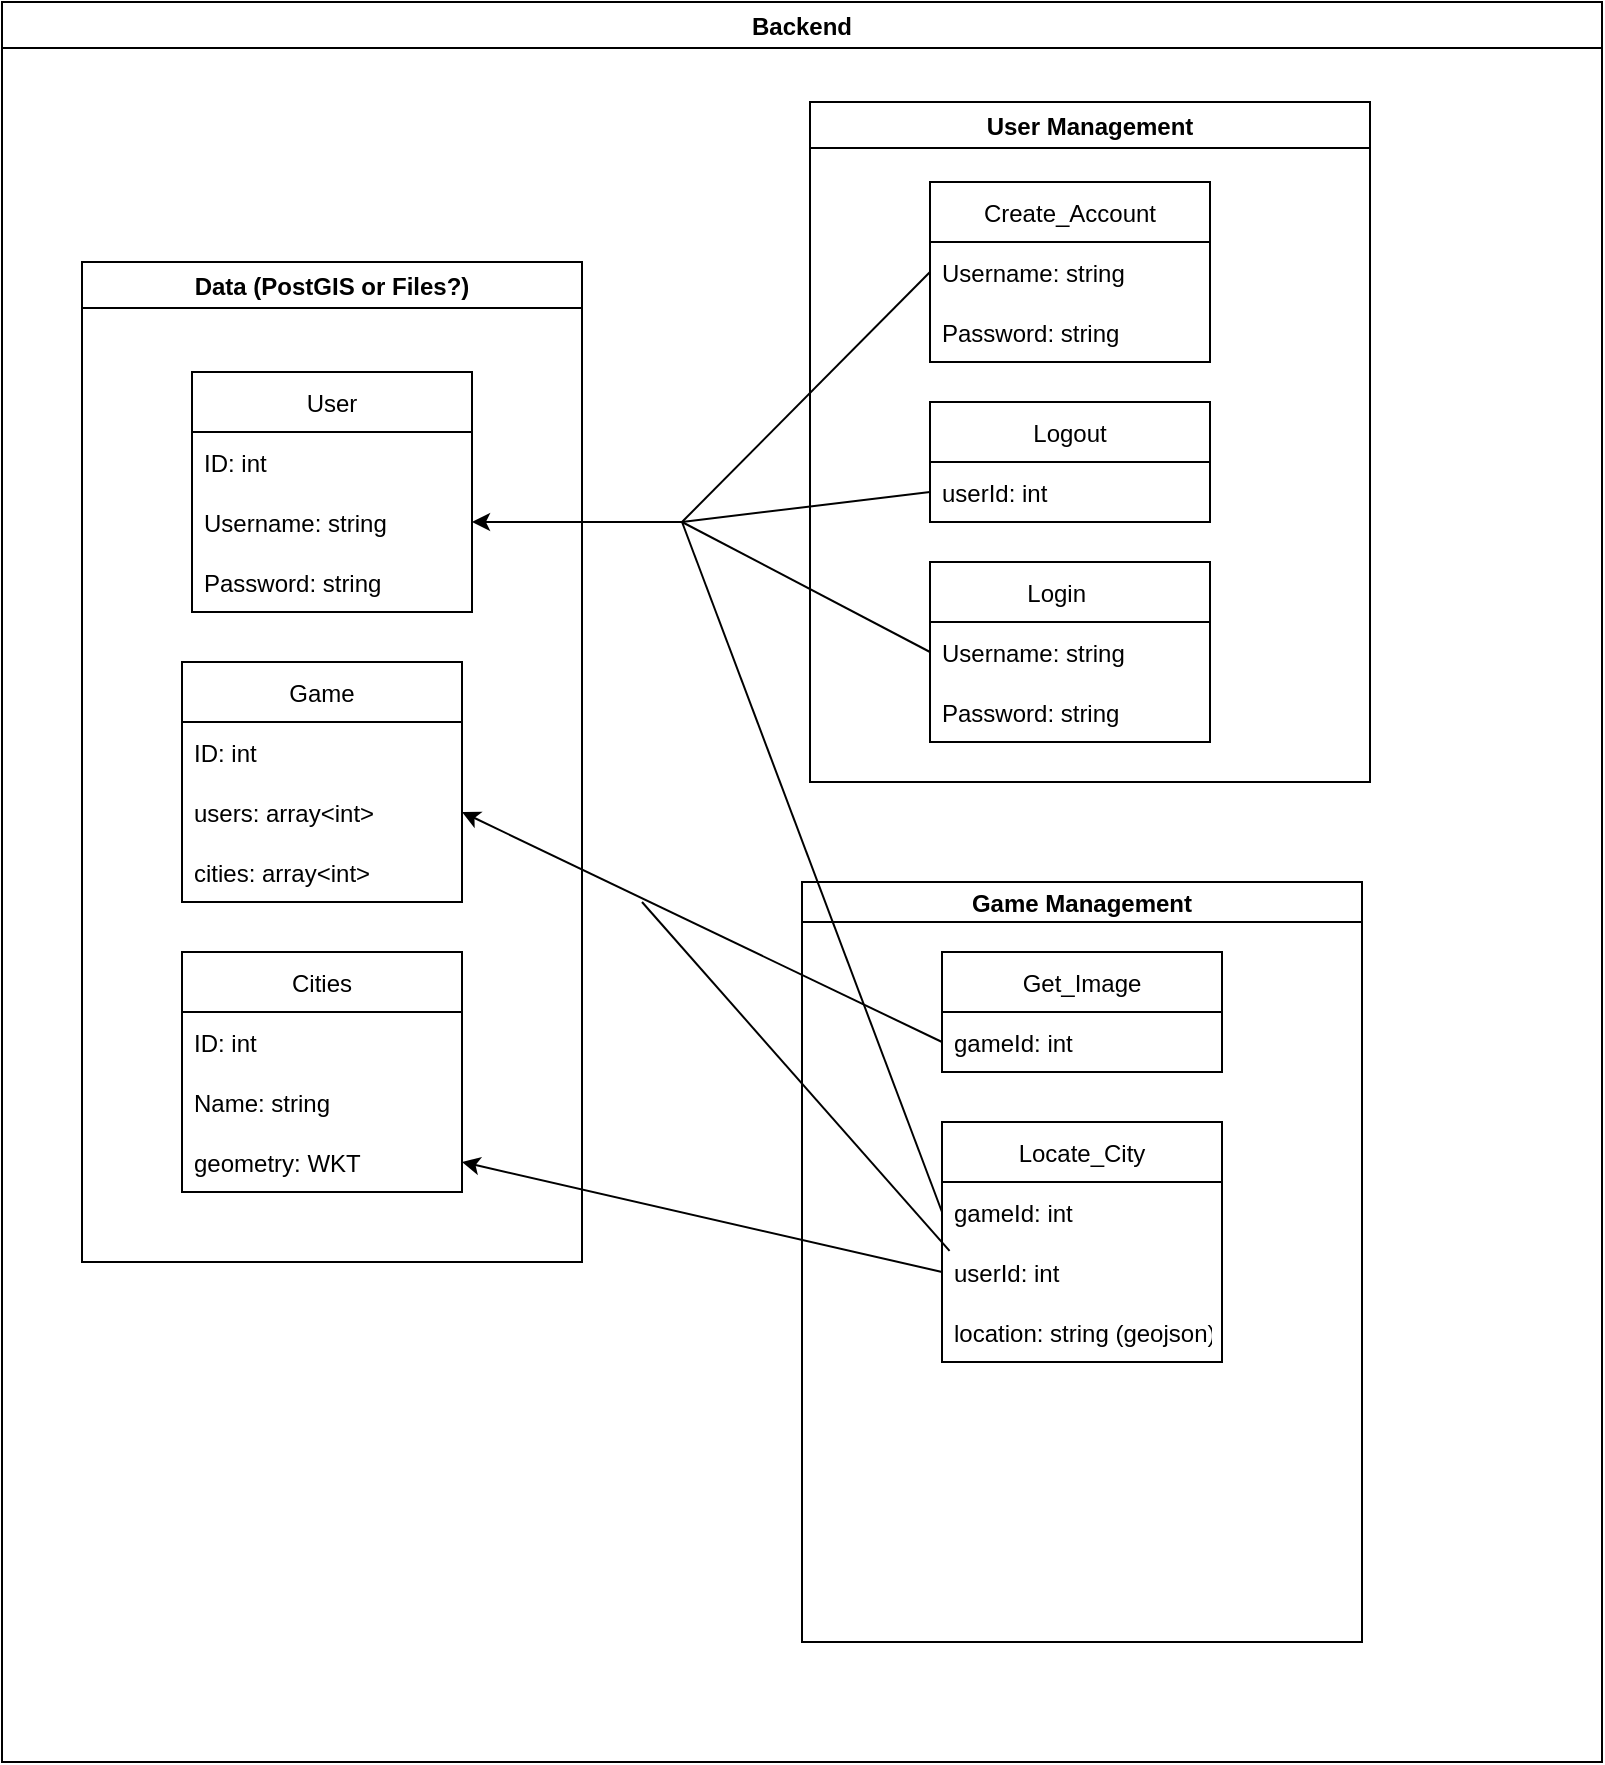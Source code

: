 <mxfile version="16.6.3" type="device"><diagram id="C5RBs43oDa-KdzZeNtuy" name="Page-1"><mxGraphModel dx="1588" dy="2102" grid="1" gridSize="10" guides="1" tooltips="1" connect="1" arrows="1" fold="1" page="1" pageScale="1" pageWidth="827" pageHeight="1169" math="0" shadow="0"><root><mxCell id="WIyWlLk6GJQsqaUBKTNV-0"/><mxCell id="WIyWlLk6GJQsqaUBKTNV-1" parent="WIyWlLk6GJQsqaUBKTNV-0"/><mxCell id="Ep0EmLYap4wZpIh2G7Aq-14" value="User Management" style="swimlane;" vertex="1" parent="WIyWlLk6GJQsqaUBKTNV-1"><mxGeometry x="414" y="40" width="280" height="340" as="geometry"/></mxCell><mxCell id="Ep0EmLYap4wZpIh2G7Aq-9" value="Login    " style="swimlane;fontStyle=0;childLayout=stackLayout;horizontal=1;startSize=30;horizontalStack=0;resizeParent=1;resizeParentMax=0;resizeLast=0;collapsible=1;marginBottom=0;" vertex="1" parent="Ep0EmLYap4wZpIh2G7Aq-14"><mxGeometry x="60" y="230" width="140" height="90" as="geometry"/></mxCell><mxCell id="Ep0EmLYap4wZpIh2G7Aq-10" value="Username: string" style="text;strokeColor=none;fillColor=none;align=left;verticalAlign=middle;spacingLeft=4;spacingRight=4;overflow=hidden;points=[[0,0.5],[1,0.5]];portConstraint=eastwest;rotatable=0;" vertex="1" parent="Ep0EmLYap4wZpIh2G7Aq-9"><mxGeometry y="30" width="140" height="30" as="geometry"/></mxCell><mxCell id="Ep0EmLYap4wZpIh2G7Aq-11" value="Password: string" style="text;strokeColor=none;fillColor=none;align=left;verticalAlign=middle;spacingLeft=4;spacingRight=4;overflow=hidden;points=[[0,0.5],[1,0.5]];portConstraint=eastwest;rotatable=0;" vertex="1" parent="Ep0EmLYap4wZpIh2G7Aq-9"><mxGeometry y="60" width="140" height="30" as="geometry"/></mxCell><mxCell id="Ep0EmLYap4wZpIh2G7Aq-5" value="Logout" style="swimlane;fontStyle=0;childLayout=stackLayout;horizontal=1;startSize=30;horizontalStack=0;resizeParent=1;resizeParentMax=0;resizeLast=0;collapsible=1;marginBottom=0;" vertex="1" parent="Ep0EmLYap4wZpIh2G7Aq-14"><mxGeometry x="60" y="150" width="140" height="60" as="geometry"/></mxCell><mxCell id="Ep0EmLYap4wZpIh2G7Aq-7" value="userId: int" style="text;strokeColor=none;fillColor=none;align=left;verticalAlign=middle;spacingLeft=4;spacingRight=4;overflow=hidden;points=[[0,0.5],[1,0.5]];portConstraint=eastwest;rotatable=0;" vertex="1" parent="Ep0EmLYap4wZpIh2G7Aq-5"><mxGeometry y="30" width="140" height="30" as="geometry"/></mxCell><mxCell id="Ep0EmLYap4wZpIh2G7Aq-1" value="Create_Account" style="swimlane;fontStyle=0;childLayout=stackLayout;horizontal=1;startSize=30;horizontalStack=0;resizeParent=1;resizeParentMax=0;resizeLast=0;collapsible=1;marginBottom=0;" vertex="1" parent="Ep0EmLYap4wZpIh2G7Aq-14"><mxGeometry x="60" y="40" width="140" height="90" as="geometry"/></mxCell><mxCell id="Ep0EmLYap4wZpIh2G7Aq-2" value="Username: string" style="text;strokeColor=none;fillColor=none;align=left;verticalAlign=middle;spacingLeft=4;spacingRight=4;overflow=hidden;points=[[0,0.5],[1,0.5]];portConstraint=eastwest;rotatable=0;" vertex="1" parent="Ep0EmLYap4wZpIh2G7Aq-1"><mxGeometry y="30" width="140" height="30" as="geometry"/></mxCell><mxCell id="Ep0EmLYap4wZpIh2G7Aq-3" value="Password: string" style="text;strokeColor=none;fillColor=none;align=left;verticalAlign=middle;spacingLeft=4;spacingRight=4;overflow=hidden;points=[[0,0.5],[1,0.5]];portConstraint=eastwest;rotatable=0;" vertex="1" parent="Ep0EmLYap4wZpIh2G7Aq-1"><mxGeometry y="60" width="140" height="30" as="geometry"/></mxCell><mxCell id="Ep0EmLYap4wZpIh2G7Aq-20" value="Data (PostGIS or Files?)" style="swimlane;" vertex="1" parent="WIyWlLk6GJQsqaUBKTNV-1"><mxGeometry x="50" y="120" width="250" height="500" as="geometry"/></mxCell><mxCell id="Ep0EmLYap4wZpIh2G7Aq-21" value="User" style="swimlane;fontStyle=0;childLayout=stackLayout;horizontal=1;startSize=30;horizontalStack=0;resizeParent=1;resizeParentMax=0;resizeLast=0;collapsible=1;marginBottom=0;" vertex="1" parent="Ep0EmLYap4wZpIh2G7Aq-20"><mxGeometry x="55" y="55" width="140" height="120" as="geometry"/></mxCell><mxCell id="Ep0EmLYap4wZpIh2G7Aq-22" value="ID: int" style="text;strokeColor=none;fillColor=none;align=left;verticalAlign=middle;spacingLeft=4;spacingRight=4;overflow=hidden;points=[[0,0.5],[1,0.5]];portConstraint=eastwest;rotatable=0;" vertex="1" parent="Ep0EmLYap4wZpIh2G7Aq-21"><mxGeometry y="30" width="140" height="30" as="geometry"/></mxCell><mxCell id="Ep0EmLYap4wZpIh2G7Aq-23" value="Username: string" style="text;strokeColor=none;fillColor=none;align=left;verticalAlign=middle;spacingLeft=4;spacingRight=4;overflow=hidden;points=[[0,0.5],[1,0.5]];portConstraint=eastwest;rotatable=0;" vertex="1" parent="Ep0EmLYap4wZpIh2G7Aq-21"><mxGeometry y="60" width="140" height="30" as="geometry"/></mxCell><mxCell id="Ep0EmLYap4wZpIh2G7Aq-24" value="Password: string" style="text;strokeColor=none;fillColor=none;align=left;verticalAlign=middle;spacingLeft=4;spacingRight=4;overflow=hidden;points=[[0,0.5],[1,0.5]];portConstraint=eastwest;rotatable=0;" vertex="1" parent="Ep0EmLYap4wZpIh2G7Aq-21"><mxGeometry y="90" width="140" height="30" as="geometry"/></mxCell><mxCell id="Ep0EmLYap4wZpIh2G7Aq-26" value="Game" style="swimlane;fontStyle=0;childLayout=stackLayout;horizontal=1;startSize=30;horizontalStack=0;resizeParent=1;resizeParentMax=0;resizeLast=0;collapsible=1;marginBottom=0;" vertex="1" parent="Ep0EmLYap4wZpIh2G7Aq-20"><mxGeometry x="50" y="200" width="140" height="120" as="geometry"/></mxCell><mxCell id="Ep0EmLYap4wZpIh2G7Aq-27" value="ID: int" style="text;strokeColor=none;fillColor=none;align=left;verticalAlign=middle;spacingLeft=4;spacingRight=4;overflow=hidden;points=[[0,0.5],[1,0.5]];portConstraint=eastwest;rotatable=0;" vertex="1" parent="Ep0EmLYap4wZpIh2G7Aq-26"><mxGeometry y="30" width="140" height="30" as="geometry"/></mxCell><mxCell id="Ep0EmLYap4wZpIh2G7Aq-28" value="users: array&lt;int&gt;" style="text;strokeColor=none;fillColor=none;align=left;verticalAlign=middle;spacingLeft=4;spacingRight=4;overflow=hidden;points=[[0,0.5],[1,0.5]];portConstraint=eastwest;rotatable=0;" vertex="1" parent="Ep0EmLYap4wZpIh2G7Aq-26"><mxGeometry y="60" width="140" height="30" as="geometry"/></mxCell><mxCell id="Ep0EmLYap4wZpIh2G7Aq-29" value="cities: array&lt;int&gt;" style="text;strokeColor=none;fillColor=none;align=left;verticalAlign=middle;spacingLeft=4;spacingRight=4;overflow=hidden;points=[[0,0.5],[1,0.5]];portConstraint=eastwest;rotatable=0;" vertex="1" parent="Ep0EmLYap4wZpIh2G7Aq-26"><mxGeometry y="90" width="140" height="30" as="geometry"/></mxCell><mxCell id="Ep0EmLYap4wZpIh2G7Aq-30" value="Cities" style="swimlane;fontStyle=0;childLayout=stackLayout;horizontal=1;startSize=30;horizontalStack=0;resizeParent=1;resizeParentMax=0;resizeLast=0;collapsible=1;marginBottom=0;" vertex="1" parent="Ep0EmLYap4wZpIh2G7Aq-20"><mxGeometry x="50" y="345" width="140" height="120" as="geometry"/></mxCell><mxCell id="Ep0EmLYap4wZpIh2G7Aq-31" value="ID: int" style="text;strokeColor=none;fillColor=none;align=left;verticalAlign=middle;spacingLeft=4;spacingRight=4;overflow=hidden;points=[[0,0.5],[1,0.5]];portConstraint=eastwest;rotatable=0;" vertex="1" parent="Ep0EmLYap4wZpIh2G7Aq-30"><mxGeometry y="30" width="140" height="30" as="geometry"/></mxCell><mxCell id="Ep0EmLYap4wZpIh2G7Aq-32" value="Name: string" style="text;strokeColor=none;fillColor=none;align=left;verticalAlign=middle;spacingLeft=4;spacingRight=4;overflow=hidden;points=[[0,0.5],[1,0.5]];portConstraint=eastwest;rotatable=0;" vertex="1" parent="Ep0EmLYap4wZpIh2G7Aq-30"><mxGeometry y="60" width="140" height="30" as="geometry"/></mxCell><mxCell id="Ep0EmLYap4wZpIh2G7Aq-33" value="geometry: WKT" style="text;strokeColor=none;fillColor=none;align=left;verticalAlign=middle;spacingLeft=4;spacingRight=4;overflow=hidden;points=[[0,0.5],[1,0.5]];portConstraint=eastwest;rotatable=0;" vertex="1" parent="Ep0EmLYap4wZpIh2G7Aq-30"><mxGeometry y="90" width="140" height="30" as="geometry"/></mxCell><mxCell id="Ep0EmLYap4wZpIh2G7Aq-34" value="Game Management" style="swimlane;startSize=20;" vertex="1" parent="WIyWlLk6GJQsqaUBKTNV-1"><mxGeometry x="410" y="430" width="280" height="380" as="geometry"/></mxCell><mxCell id="Ep0EmLYap4wZpIh2G7Aq-40" value="Locate_City" style="swimlane;fontStyle=0;childLayout=stackLayout;horizontal=1;startSize=30;horizontalStack=0;resizeParent=1;resizeParentMax=0;resizeLast=0;collapsible=1;marginBottom=0;" vertex="1" parent="Ep0EmLYap4wZpIh2G7Aq-34"><mxGeometry x="70" y="120" width="140" height="120" as="geometry"/></mxCell><mxCell id="Ep0EmLYap4wZpIh2G7Aq-41" value="gameId: int" style="text;strokeColor=none;fillColor=none;align=left;verticalAlign=middle;spacingLeft=4;spacingRight=4;overflow=hidden;points=[[0,0.5],[1,0.5]];portConstraint=eastwest;rotatable=0;" vertex="1" parent="Ep0EmLYap4wZpIh2G7Aq-40"><mxGeometry y="30" width="140" height="30" as="geometry"/></mxCell><mxCell id="Ep0EmLYap4wZpIh2G7Aq-42" value="userId: int" style="text;strokeColor=none;fillColor=none;align=left;verticalAlign=middle;spacingLeft=4;spacingRight=4;overflow=hidden;points=[[0,0.5],[1,0.5]];portConstraint=eastwest;rotatable=0;" vertex="1" parent="Ep0EmLYap4wZpIh2G7Aq-40"><mxGeometry y="60" width="140" height="30" as="geometry"/></mxCell><mxCell id="Ep0EmLYap4wZpIh2G7Aq-43" value="location: string (geojson)" style="text;strokeColor=none;fillColor=none;align=left;verticalAlign=middle;spacingLeft=4;spacingRight=4;overflow=hidden;points=[[0,0.5],[1,0.5]];portConstraint=eastwest;rotatable=0;" vertex="1" parent="Ep0EmLYap4wZpIh2G7Aq-40"><mxGeometry y="90" width="140" height="30" as="geometry"/></mxCell><mxCell id="Ep0EmLYap4wZpIh2G7Aq-44" value="Backend" style="swimlane;" vertex="1" parent="WIyWlLk6GJQsqaUBKTNV-1"><mxGeometry x="10" y="-10" width="800" height="880" as="geometry"/></mxCell><mxCell id="Ep0EmLYap4wZpIh2G7Aq-15" value="Get_Image" style="swimlane;fontStyle=0;childLayout=stackLayout;horizontal=1;startSize=30;horizontalStack=0;resizeParent=1;resizeParentMax=0;resizeLast=0;collapsible=1;marginBottom=0;" vertex="1" parent="Ep0EmLYap4wZpIh2G7Aq-44"><mxGeometry x="470" y="475" width="140" height="60" as="geometry"/></mxCell><mxCell id="Ep0EmLYap4wZpIh2G7Aq-16" value="gameId: int" style="text;strokeColor=none;fillColor=none;align=left;verticalAlign=middle;spacingLeft=4;spacingRight=4;overflow=hidden;points=[[0,0.5],[1,0.5]];portConstraint=eastwest;rotatable=0;" vertex="1" parent="Ep0EmLYap4wZpIh2G7Aq-15"><mxGeometry y="30" width="140" height="30" as="geometry"/></mxCell><mxCell id="Ep0EmLYap4wZpIh2G7Aq-51" value="" style="endArrow=none;html=1;rounded=0;entryX=0;entryY=0.5;entryDx=0;entryDy=0;" edge="1" parent="Ep0EmLYap4wZpIh2G7Aq-44" target="Ep0EmLYap4wZpIh2G7Aq-7"><mxGeometry width="50" height="50" relative="1" as="geometry"><mxPoint x="340" y="260" as="sourcePoint"/><mxPoint x="464" y="227.5" as="targetPoint"/></mxGeometry></mxCell><mxCell id="Ep0EmLYap4wZpIh2G7Aq-49" value="" style="endArrow=classic;html=1;rounded=0;entryX=1;entryY=0.5;entryDx=0;entryDy=0;" edge="1" parent="WIyWlLk6GJQsqaUBKTNV-1" target="Ep0EmLYap4wZpIh2G7Aq-23"><mxGeometry width="50" height="50" relative="1" as="geometry"><mxPoint x="350" y="250" as="sourcePoint"/><mxPoint x="560" y="420" as="targetPoint"/></mxGeometry></mxCell><mxCell id="Ep0EmLYap4wZpIh2G7Aq-50" value="" style="endArrow=none;html=1;rounded=0;entryX=0;entryY=0.5;entryDx=0;entryDy=0;" edge="1" parent="WIyWlLk6GJQsqaUBKTNV-1" target="Ep0EmLYap4wZpIh2G7Aq-2"><mxGeometry width="50" height="50" relative="1" as="geometry"><mxPoint x="350" y="250" as="sourcePoint"/><mxPoint x="560" y="420" as="targetPoint"/></mxGeometry></mxCell><mxCell id="Ep0EmLYap4wZpIh2G7Aq-52" value="" style="endArrow=none;html=1;rounded=0;entryX=0;entryY=0.5;entryDx=0;entryDy=0;" edge="1" parent="WIyWlLk6GJQsqaUBKTNV-1" target="Ep0EmLYap4wZpIh2G7Aq-10"><mxGeometry width="50" height="50" relative="1" as="geometry"><mxPoint x="350" y="250" as="sourcePoint"/><mxPoint x="494" y="145" as="targetPoint"/></mxGeometry></mxCell><mxCell id="Ep0EmLYap4wZpIh2G7Aq-53" value="" style="endArrow=none;html=1;rounded=0;entryX=0;entryY=0.5;entryDx=0;entryDy=0;fillColor=#e1d5e7;strokeColor=#000000;" edge="1" parent="WIyWlLk6GJQsqaUBKTNV-1" target="Ep0EmLYap4wZpIh2G7Aq-41"><mxGeometry width="50" height="50" relative="1" as="geometry"><mxPoint x="350" y="250" as="sourcePoint"/><mxPoint x="504" y="155" as="targetPoint"/></mxGeometry></mxCell><mxCell id="Ep0EmLYap4wZpIh2G7Aq-54" value="" style="endArrow=none;html=1;rounded=0;exitX=1;exitY=0.5;exitDx=0;exitDy=0;entryX=0;entryY=0.5;entryDx=0;entryDy=0;startArrow=classic;startFill=1;" edge="1" parent="WIyWlLk6GJQsqaUBKTNV-1" source="Ep0EmLYap4wZpIh2G7Aq-28" target="Ep0EmLYap4wZpIh2G7Aq-16"><mxGeometry width="50" height="50" relative="1" as="geometry"><mxPoint x="510" y="500" as="sourcePoint"/><mxPoint x="560" y="450" as="targetPoint"/></mxGeometry></mxCell><mxCell id="Ep0EmLYap4wZpIh2G7Aq-55" value="" style="endArrow=none;html=1;rounded=0;exitX=1;exitY=0.5;exitDx=0;exitDy=0;entryX=0;entryY=0.5;entryDx=0;entryDy=0;startArrow=classic;startFill=1;" edge="1" parent="WIyWlLk6GJQsqaUBKTNV-1" source="Ep0EmLYap4wZpIh2G7Aq-33" target="Ep0EmLYap4wZpIh2G7Aq-42"><mxGeometry width="50" height="50" relative="1" as="geometry"><mxPoint x="220" y="520" as="sourcePoint"/><mxPoint x="460" y="635" as="targetPoint"/></mxGeometry></mxCell><mxCell id="Ep0EmLYap4wZpIh2G7Aq-56" value="" style="endArrow=none;html=1;rounded=0;entryX=0.027;entryY=1.149;entryDx=0;entryDy=0;entryPerimeter=0;" edge="1" parent="WIyWlLk6GJQsqaUBKTNV-1" target="Ep0EmLYap4wZpIh2G7Aq-41"><mxGeometry width="50" height="50" relative="1" as="geometry"><mxPoint x="330" y="440" as="sourcePoint"/><mxPoint x="500" y="530" as="targetPoint"/></mxGeometry></mxCell></root></mxGraphModel></diagram></mxfile>